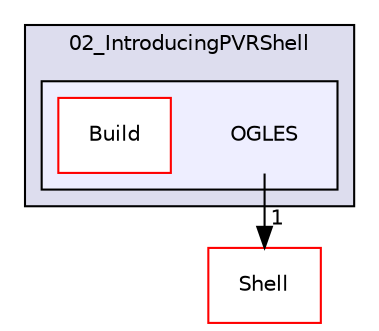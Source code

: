 digraph "PVR/SDK_3.4/Examples/Beginner/02_IntroducingPVRShell/OGLES" {
  compound=true
  node [ fontsize="10", fontname="Helvetica"];
  edge [ labelfontsize="10", labelfontname="Helvetica"];
  subgraph clusterdir_e78ef17aad7a74cf84acc95959cc9eca {
    graph [ bgcolor="#ddddee", pencolor="black", label="02_IntroducingPVRShell" fontname="Helvetica", fontsize="10", URL="dir_e78ef17aad7a74cf84acc95959cc9eca.html"]
  subgraph clusterdir_5be0e437a936ed328811f30026158aeb {
    graph [ bgcolor="#eeeeff", pencolor="black", label="" URL="dir_5be0e437a936ed328811f30026158aeb.html"];
    dir_5be0e437a936ed328811f30026158aeb [shape=plaintext label="OGLES"];
    dir_5f8efda2ff020aa8d4a44199986df8bd [shape=box label="Build" color="red" fillcolor="white" style="filled" URL="dir_5f8efda2ff020aa8d4a44199986df8bd.html"];
  }
  }
  dir_de41955a66a331b990d60d5323117a97 [shape=box label="Shell" fillcolor="white" style="filled" color="red" URL="dir_de41955a66a331b990d60d5323117a97.html"];
  dir_5be0e437a936ed328811f30026158aeb->dir_de41955a66a331b990d60d5323117a97 [headlabel="1", labeldistance=1.5 headhref="dir_001137_000133.html"];
}
